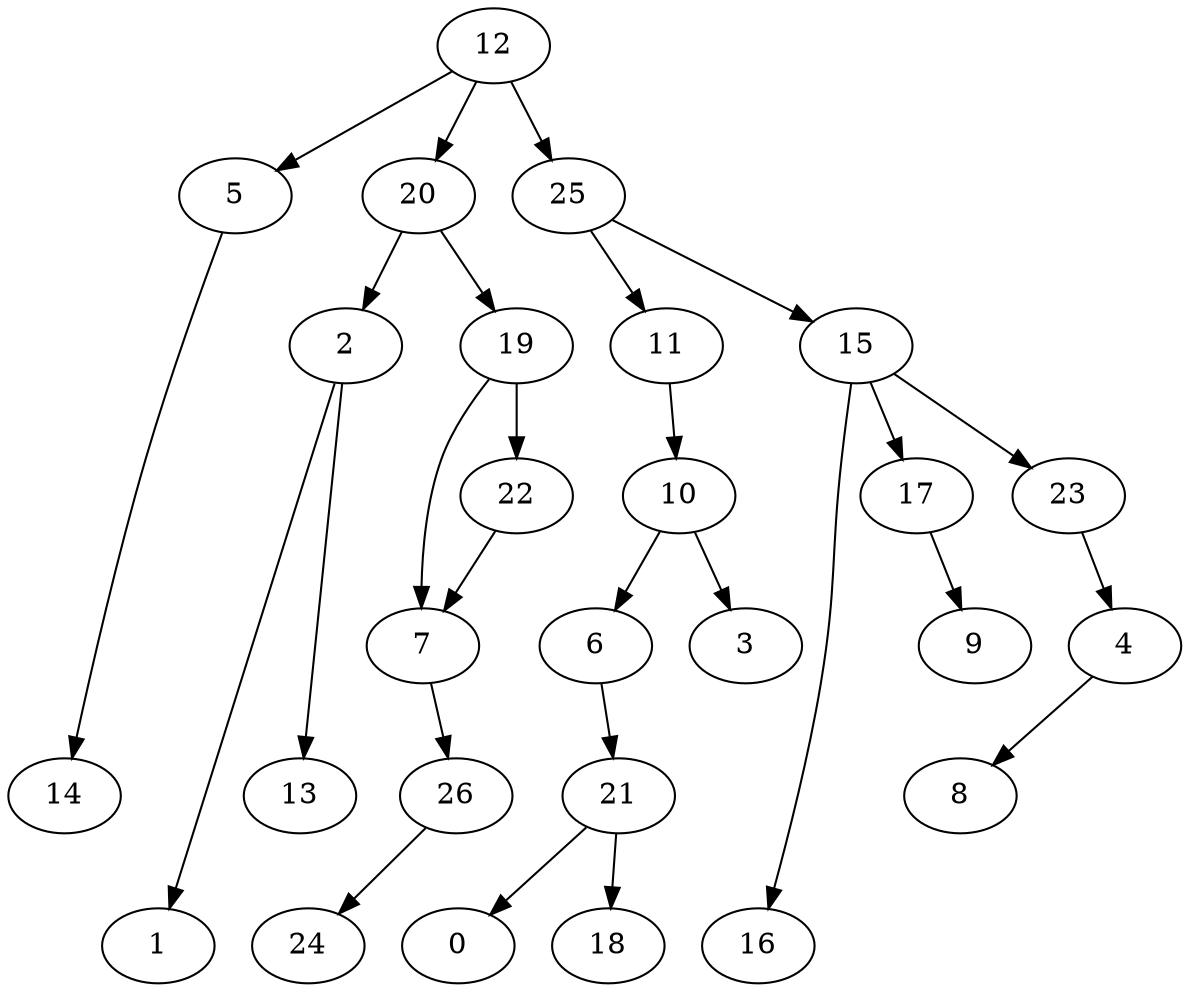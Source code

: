 digraph G {
    2;
    1;
    13;
    4;
    8;
    5;
    14;
    6;
    21;
    0;
    18;
    7;
    26;
    24;
    10;
    3;
    11;
    12;
    20;
    25;
    19;
    15;
    22;
    16;
    17;
    23;
    9;
    2 -> 1 [weight=0];
    2 -> 13 [weight=0];
    4 -> 8 [weight=0];
    5 -> 14 [weight=0];
    6 -> 21 [weight=0];
    21 -> 0 [weight=0];
    21 -> 18 [weight=0];
    7 -> 26 [weight=0];
    26 -> 24 [weight=0];
    10 -> 6 [weight=0];
    10 -> 3 [weight=0];
    11 -> 10 [weight=0];
    12 -> 5 [weight=0];
    12 -> 20 [weight=1];
    12 -> 25 [weight=1];
    20 -> 2 [weight=0];
    20 -> 19 [weight=0];
    25 -> 11 [weight=0];
    25 -> 15 [weight=0];
    19 -> 7 [weight=0];
    19 -> 22 [weight=1];
    15 -> 16 [weight=0];
    15 -> 17 [weight=0];
    15 -> 23 [weight=0];
    22 -> 7 [weight=0];
    17 -> 9 [weight=0];
    23 -> 4 [weight=0];
}
